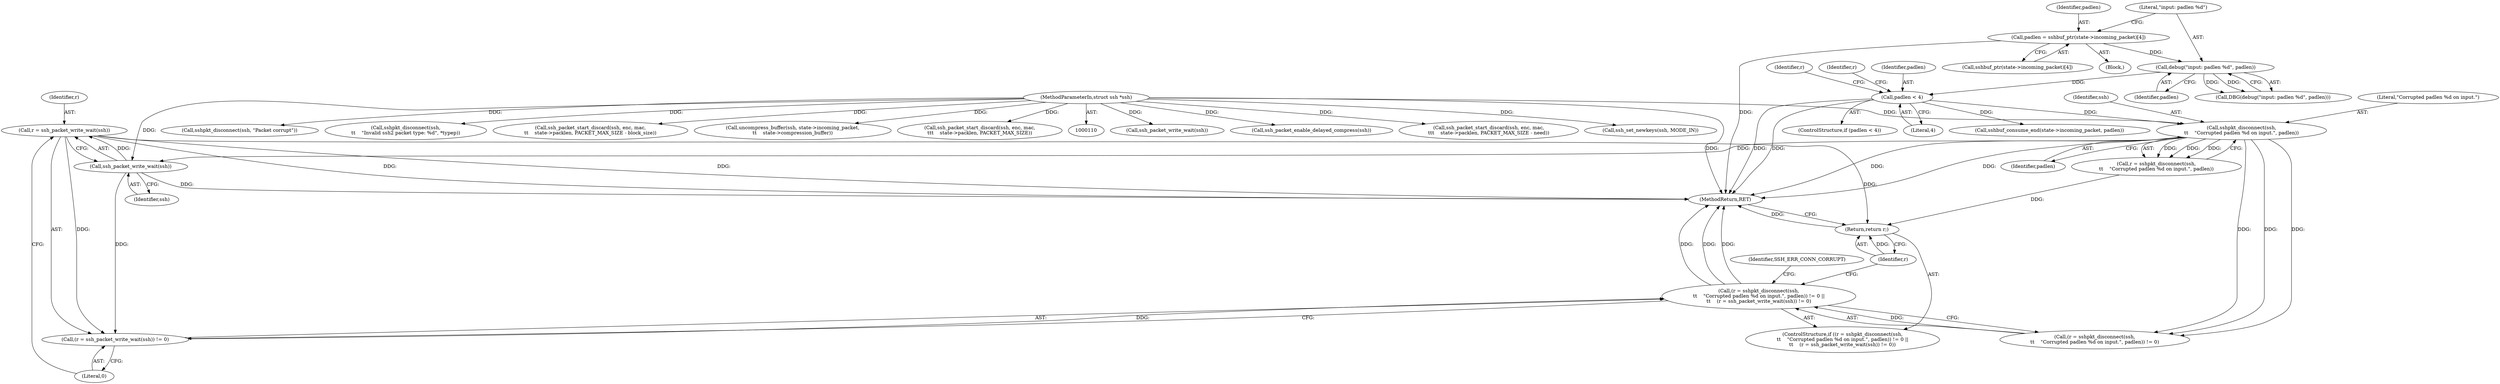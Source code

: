 digraph "0_mindrot_2fecfd486bdba9f51b3a789277bb0733ca36e1c0@API" {
"1000798" [label="(Call,r = ssh_packet_write_wait(ssh))"];
"1000800" [label="(Call,ssh_packet_write_wait(ssh))"];
"1000792" [label="(Call,sshpkt_disconnect(ssh,\n\t\t    \"Corrupted padlen %d on input.\", padlen))"];
"1000111" [label="(MethodParameterIn,struct ssh *ssh)"];
"1000783" [label="(Call,padlen < 4)"];
"1000779" [label="(Call,debug(\"input: padlen %d\", padlen))"];
"1000770" [label="(Call,padlen = sshbuf_ptr(state->incoming_packet)[4])"];
"1000797" [label="(Call,(r = ssh_packet_write_wait(ssh)) != 0)"];
"1000788" [label="(Call,(r = sshpkt_disconnect(ssh,\n\t\t    \"Corrupted padlen %d on input.\", padlen)) != 0 ||\n\t\t    (r = ssh_packet_write_wait(ssh)) != 0)"];
"1000803" [label="(Return,return r;)"];
"1000811" [label="(Identifier,r)"];
"1000922" [label="(Call,ssh_packet_write_wait(ssh))"];
"1000952" [label="(Call,ssh_packet_enable_delayed_compress(ssh))"];
"1000778" [label="(Call,DBG(debug(\"input: padlen %d\", padlen)))"];
"1000770" [label="(Call,padlen = sshbuf_ptr(state->incoming_packet)[4])"];
"1000781" [label="(Identifier,padlen)"];
"1000779" [label="(Call,debug(\"input: padlen %d\", padlen))"];
"1000791" [label="(Identifier,r)"];
"1000784" [label="(Identifier,padlen)"];
"1000793" [label="(Identifier,ssh)"];
"1000772" [label="(Call,sshbuf_ptr(state->incoming_packet)[4])"];
"1000800" [label="(Call,ssh_packet_write_wait(ssh))"];
"1000797" [label="(Call,(r = ssh_packet_write_wait(ssh)) != 0)"];
"1000674" [label="(Call,ssh_packet_start_discard(ssh, enc, mac,\n\t\t\t    state->packlen, PACKET_MAX_SIZE - need))"];
"1000782" [label="(ControlStructure,if (padlen < 4))"];
"1000787" [label="(ControlStructure,if ((r = sshpkt_disconnect(ssh,\n\t\t    \"Corrupted padlen %d on input.\", padlen)) != 0 ||\n\t\t    (r = ssh_packet_write_wait(ssh)) != 0))"];
"1000783" [label="(Call,padlen < 4)"];
"1000803" [label="(Return,return r;)"];
"1000801" [label="(Identifier,ssh)"];
"1000111" [label="(MethodParameterIn,struct ssh *ssh)"];
"1000936" [label="(Call,ssh_set_newkeys(ssh, MODE_IN))"];
"1000785" [label="(Literal,4)"];
"1000310" [label="(Call,sshpkt_disconnect(ssh, \"Packet corrupt\"))"];
"1000913" [label="(Call,sshpkt_disconnect(ssh,\n\t\t    \"Invalid ssh2 packet type: %d\", *typep))"];
"1000495" [label="(Call,ssh_packet_start_discard(ssh, enc, mac,\n\t\t    state->packlen, PACKET_MAX_SIZE - block_size))"];
"1000798" [label="(Call,r = ssh_packet_write_wait(ssh))"];
"1000806" [label="(Identifier,SSH_ERR_CONN_CORRUPT)"];
"1000794" [label="(Literal,\"Corrupted padlen %d on input.\")"];
"1000788" [label="(Call,(r = sshpkt_disconnect(ssh,\n\t\t    \"Corrupted padlen %d on input.\", padlen)) != 0 ||\n\t\t    (r = ssh_packet_write_wait(ssh)) != 0)"];
"1000780" [label="(Literal,\"input: padlen %d\")"];
"1000976" [label="(MethodReturn,RET)"];
"1000823" [label="(Call,sshbuf_consume_end(state->incoming_packet, padlen))"];
"1000792" [label="(Call,sshpkt_disconnect(ssh,\n\t\t    \"Corrupted padlen %d on input.\", padlen))"];
"1000790" [label="(Call,r = sshpkt_disconnect(ssh,\n\t\t    \"Corrupted padlen %d on input.\", padlen))"];
"1000114" [label="(Block,)"];
"1000799" [label="(Identifier,r)"];
"1000802" [label="(Literal,0)"];
"1000789" [label="(Call,(r = sshpkt_disconnect(ssh,\n\t\t    \"Corrupted padlen %d on input.\", padlen)) != 0)"];
"1000771" [label="(Identifier,padlen)"];
"1000852" [label="(Call,uncompress_buffer(ssh, state->incoming_packet,\n\t\t    state->compression_buffer))"];
"1000804" [label="(Identifier,r)"];
"1000795" [label="(Identifier,padlen)"];
"1000426" [label="(Call,ssh_packet_start_discard(ssh, enc, mac,\n\t\t\t    state->packlen, PACKET_MAX_SIZE))"];
"1000798" -> "1000797"  [label="AST: "];
"1000798" -> "1000800"  [label="CFG: "];
"1000799" -> "1000798"  [label="AST: "];
"1000800" -> "1000798"  [label="AST: "];
"1000802" -> "1000798"  [label="CFG: "];
"1000798" -> "1000976"  [label="DDG: "];
"1000798" -> "1000976"  [label="DDG: "];
"1000798" -> "1000797"  [label="DDG: "];
"1000800" -> "1000798"  [label="DDG: "];
"1000798" -> "1000803"  [label="DDG: "];
"1000800" -> "1000801"  [label="CFG: "];
"1000801" -> "1000800"  [label="AST: "];
"1000800" -> "1000976"  [label="DDG: "];
"1000800" -> "1000797"  [label="DDG: "];
"1000792" -> "1000800"  [label="DDG: "];
"1000111" -> "1000800"  [label="DDG: "];
"1000792" -> "1000790"  [label="AST: "];
"1000792" -> "1000795"  [label="CFG: "];
"1000793" -> "1000792"  [label="AST: "];
"1000794" -> "1000792"  [label="AST: "];
"1000795" -> "1000792"  [label="AST: "];
"1000790" -> "1000792"  [label="CFG: "];
"1000792" -> "1000976"  [label="DDG: "];
"1000792" -> "1000976"  [label="DDG: "];
"1000792" -> "1000789"  [label="DDG: "];
"1000792" -> "1000789"  [label="DDG: "];
"1000792" -> "1000789"  [label="DDG: "];
"1000792" -> "1000790"  [label="DDG: "];
"1000792" -> "1000790"  [label="DDG: "];
"1000792" -> "1000790"  [label="DDG: "];
"1000111" -> "1000792"  [label="DDG: "];
"1000783" -> "1000792"  [label="DDG: "];
"1000111" -> "1000110"  [label="AST: "];
"1000111" -> "1000976"  [label="DDG: "];
"1000111" -> "1000310"  [label="DDG: "];
"1000111" -> "1000426"  [label="DDG: "];
"1000111" -> "1000495"  [label="DDG: "];
"1000111" -> "1000674"  [label="DDG: "];
"1000111" -> "1000852"  [label="DDG: "];
"1000111" -> "1000913"  [label="DDG: "];
"1000111" -> "1000922"  [label="DDG: "];
"1000111" -> "1000936"  [label="DDG: "];
"1000111" -> "1000952"  [label="DDG: "];
"1000783" -> "1000782"  [label="AST: "];
"1000783" -> "1000785"  [label="CFG: "];
"1000784" -> "1000783"  [label="AST: "];
"1000785" -> "1000783"  [label="AST: "];
"1000791" -> "1000783"  [label="CFG: "];
"1000811" -> "1000783"  [label="CFG: "];
"1000783" -> "1000976"  [label="DDG: "];
"1000783" -> "1000976"  [label="DDG: "];
"1000779" -> "1000783"  [label="DDG: "];
"1000783" -> "1000823"  [label="DDG: "];
"1000779" -> "1000778"  [label="AST: "];
"1000779" -> "1000781"  [label="CFG: "];
"1000780" -> "1000779"  [label="AST: "];
"1000781" -> "1000779"  [label="AST: "];
"1000778" -> "1000779"  [label="CFG: "];
"1000779" -> "1000778"  [label="DDG: "];
"1000779" -> "1000778"  [label="DDG: "];
"1000770" -> "1000779"  [label="DDG: "];
"1000770" -> "1000114"  [label="AST: "];
"1000770" -> "1000772"  [label="CFG: "];
"1000771" -> "1000770"  [label="AST: "];
"1000772" -> "1000770"  [label="AST: "];
"1000780" -> "1000770"  [label="CFG: "];
"1000770" -> "1000976"  [label="DDG: "];
"1000797" -> "1000788"  [label="AST: "];
"1000797" -> "1000802"  [label="CFG: "];
"1000802" -> "1000797"  [label="AST: "];
"1000788" -> "1000797"  [label="CFG: "];
"1000797" -> "1000788"  [label="DDG: "];
"1000788" -> "1000787"  [label="AST: "];
"1000788" -> "1000789"  [label="CFG: "];
"1000789" -> "1000788"  [label="AST: "];
"1000804" -> "1000788"  [label="CFG: "];
"1000806" -> "1000788"  [label="CFG: "];
"1000788" -> "1000976"  [label="DDG: "];
"1000788" -> "1000976"  [label="DDG: "];
"1000788" -> "1000976"  [label="DDG: "];
"1000789" -> "1000788"  [label="DDG: "];
"1000803" -> "1000787"  [label="AST: "];
"1000803" -> "1000804"  [label="CFG: "];
"1000804" -> "1000803"  [label="AST: "];
"1000976" -> "1000803"  [label="CFG: "];
"1000803" -> "1000976"  [label="DDG: "];
"1000804" -> "1000803"  [label="DDG: "];
"1000790" -> "1000803"  [label="DDG: "];
}
